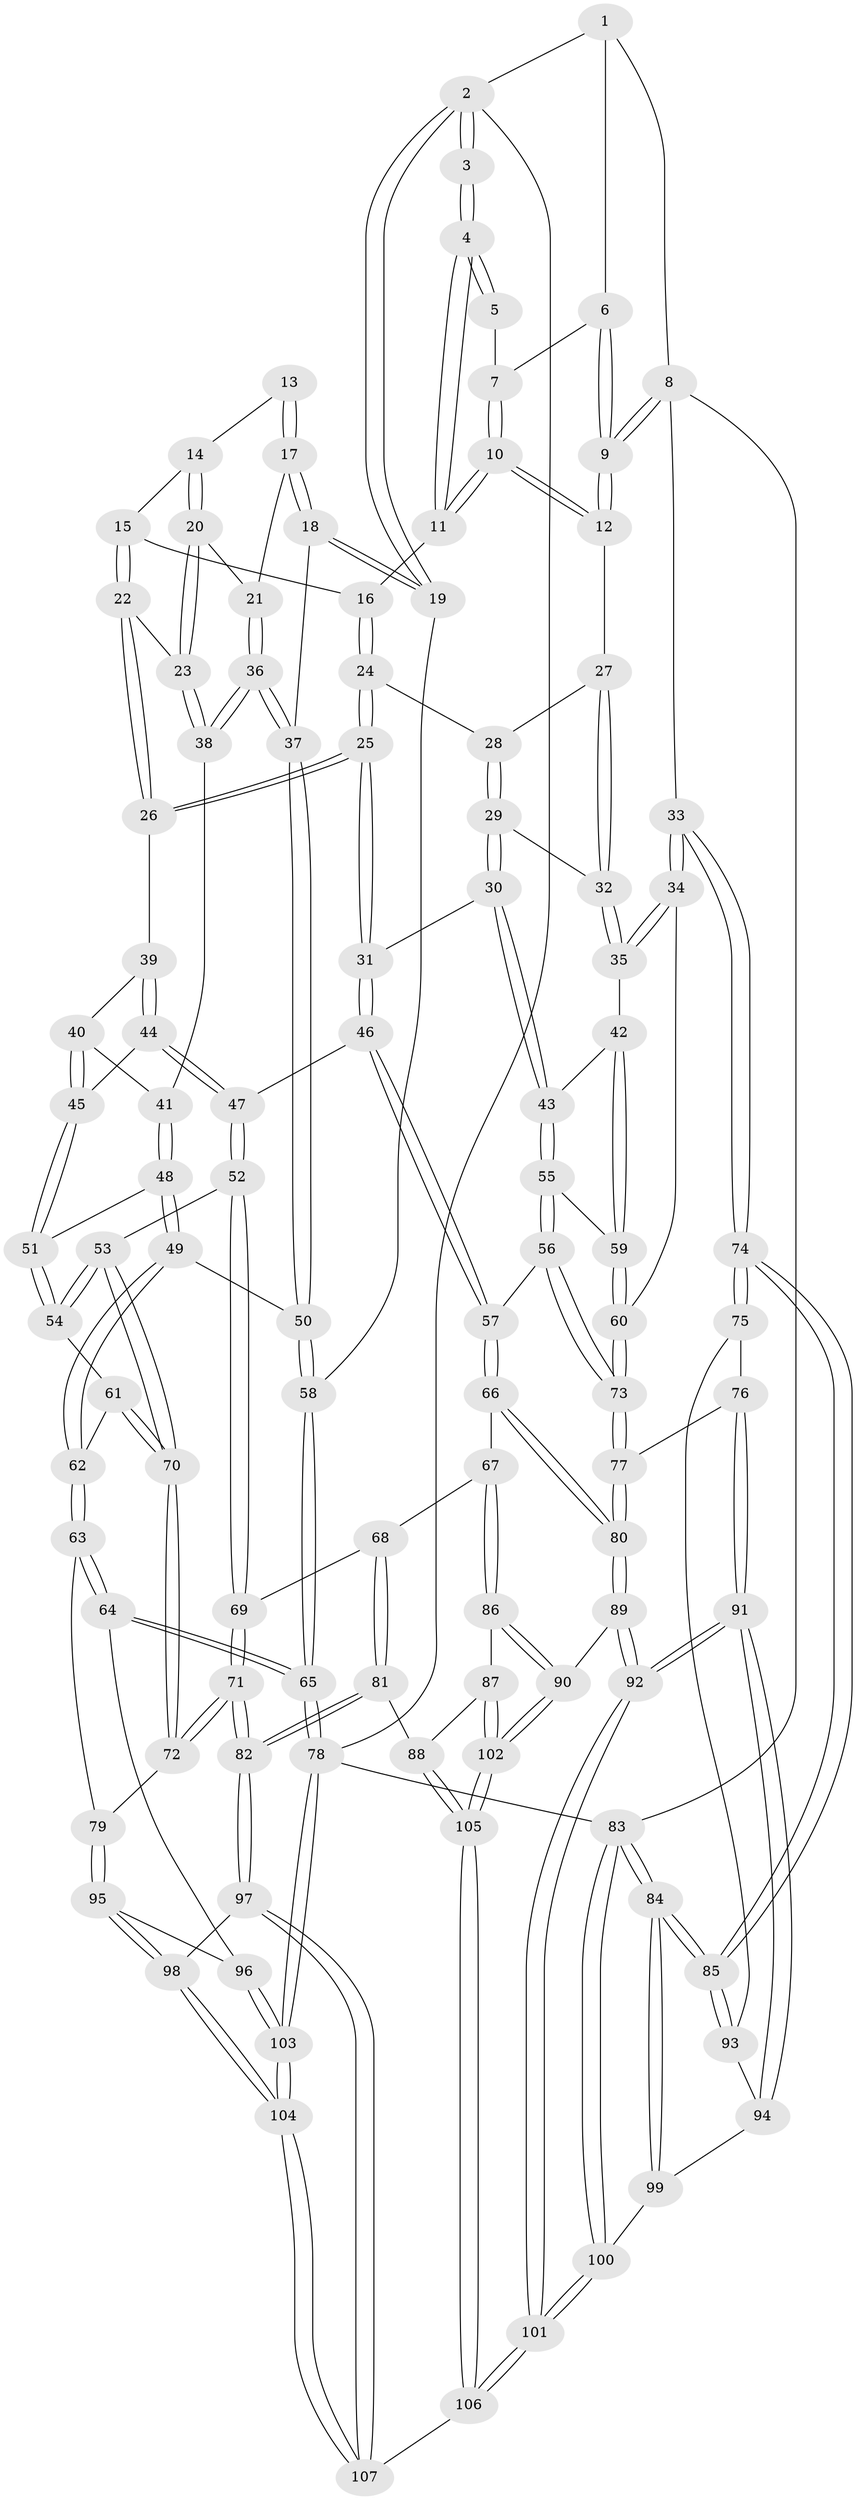 // Generated by graph-tools (version 1.1) at 2025/11/02/27/25 16:11:54]
// undirected, 107 vertices, 264 edges
graph export_dot {
graph [start="1"]
  node [color=gray90,style=filled];
  1 [pos="+1+0"];
  2 [pos="+0+0"];
  3 [pos="+0.17522954662931306+0"];
  4 [pos="+0.5691118371192542+0"];
  5 [pos="+0.8036975626900088+0"];
  6 [pos="+0.9500143539734693+0.031129381955647708"];
  7 [pos="+0.8839444031491747+0.04786886777429716"];
  8 [pos="+1+0.35185903000929053"];
  9 [pos="+1+0.2679186378831712"];
  10 [pos="+0.8298433229924069+0.1464140228290797"];
  11 [pos="+0.5800382338339565+0"];
  12 [pos="+0.8351391198761727+0.15386901218413493"];
  13 [pos="+0.17597517676508045+0"];
  14 [pos="+0.20897976463049897+0.040504363783528105"];
  15 [pos="+0.27270132873663466+0.16101335861729915"];
  16 [pos="+0.5717272223732889+0.003006211108393603"];
  17 [pos="+0.03038367373134062+0.2089015841471657"];
  18 [pos="+0+0.22430028888545464"];
  19 [pos="+0+0.21609749893845268"];
  20 [pos="+0.11950374708123379+0.21420714406856423"];
  21 [pos="+0.07053291860306744+0.22544293136298518"];
  22 [pos="+0.28844727601318493+0.22130336128923603"];
  23 [pos="+0.21161858105029469+0.2579401781807484"];
  24 [pos="+0.5646453000352343+0.04223274630973122"];
  25 [pos="+0.5026602098502804+0.22798953732168592"];
  26 [pos="+0.3593313313633523+0.2608891600740914"];
  27 [pos="+0.7915516149715643+0.2080134986087665"];
  28 [pos="+0.697392123903154+0.22303746342329944"];
  29 [pos="+0.7021996295278554+0.2456159731228776"];
  30 [pos="+0.5594473098546063+0.3391380672364532"];
  31 [pos="+0.5563400743231885+0.33767012074510794"];
  32 [pos="+0.7504646974795586+0.287776646860548"];
  33 [pos="+1+0.41548661317434266"];
  34 [pos="+0.8683448095653128+0.4569193034820844"];
  35 [pos="+0.751443191528567+0.3757764222784833"];
  36 [pos="+0.10539145555317456+0.37949219940724505"];
  37 [pos="+0.10393433896708403+0.3853643409786275"];
  38 [pos="+0.20234642354837803+0.2870245093921379"];
  39 [pos="+0.3488974878623297+0.2950246444312245"];
  40 [pos="+0.3255555473903605+0.32100330992860976"];
  41 [pos="+0.23883318492006889+0.3606956927563585"];
  42 [pos="+0.6497014243840479+0.3667325158211937"];
  43 [pos="+0.5733959052493818+0.34796613051733244"];
  44 [pos="+0.3792444281693278+0.414722103756464"];
  45 [pos="+0.2943818861610488+0.40944627877278883"];
  46 [pos="+0.43952152598960953+0.48569785224386924"];
  47 [pos="+0.4309317532208081+0.486281603617541"];
  48 [pos="+0.22079090195223433+0.42330006734486725"];
  49 [pos="+0.12152159387708117+0.43955354308156436"];
  50 [pos="+0.10498501101433289+0.3970925582393784"];
  51 [pos="+0.25964495412040495+0.43974377163792094"];
  52 [pos="+0.35665133536421034+0.5290830694442643"];
  53 [pos="+0.32512876776180466+0.5278201500749523"];
  54 [pos="+0.31300348809688494+0.5221561440391627"];
  55 [pos="+0.6154222570866285+0.5477027534628169"];
  56 [pos="+0.6153194357470498+0.5478708667449087"];
  57 [pos="+0.5431560420157805+0.6021769201804898"];
  58 [pos="+0+0.3991793530175113"];
  59 [pos="+0.6649293771926279+0.5227159059941576"];
  60 [pos="+0.8386971684234047+0.4878881726777935"];
  61 [pos="+0.23420894444788917+0.5467506931082703"];
  62 [pos="+0.08344815663064666+0.5563681050394028"];
  63 [pos="+0.08052261388672245+0.5602965095024655"];
  64 [pos="+0+0.6370499392098825"];
  65 [pos="+0+0.6418065438352657"];
  66 [pos="+0.5387630368593785+0.6591555367568009"];
  67 [pos="+0.5255518888847864+0.6697287091234918"];
  68 [pos="+0.44913501332607436+0.6736121269260394"];
  69 [pos="+0.3840137302973625+0.6651149718845183"];
  70 [pos="+0.2545242767122582+0.6754517677313344"];
  71 [pos="+0.308208237314587+0.7252732524840206"];
  72 [pos="+0.244826212965924+0.7060760274743431"];
  73 [pos="+0.7595449224720424+0.6605891378686013"];
  74 [pos="+1+0.5394488910059988"];
  75 [pos="+0.8736042061201158+0.6995901937232848"];
  76 [pos="+0.8115800495086125+0.713208154870876"];
  77 [pos="+0.7570307045410211+0.678222233821198"];
  78 [pos="+0+1"];
  79 [pos="+0.22119475346088546+0.7095126832220325"];
  80 [pos="+0.6762148661157046+0.7353210181998283"];
  81 [pos="+0.38873484972569217+0.823278706571714"];
  82 [pos="+0.3630405086365172+0.8264484041549371"];
  83 [pos="+1+1"];
  84 [pos="+1+1"];
  85 [pos="+1+0.6274318002628467"];
  86 [pos="+0.5042085918502476+0.7536996154113268"];
  87 [pos="+0.47512099690122994+0.8025374915749285"];
  88 [pos="+0.3921059308988186+0.823370031502937"];
  89 [pos="+0.6752218901277738+0.7557965487420655"];
  90 [pos="+0.6291522827883838+0.8550694227049052"];
  91 [pos="+0.8478919303136472+0.8038367411671232"];
  92 [pos="+0.8084763030873646+0.8712045077442124"];
  93 [pos="+0.9262339244502706+0.7742897523005072"];
  94 [pos="+0.8996340032661991+0.8019533430001368"];
  95 [pos="+0.1632153610706058+0.7957828163355616"];
  96 [pos="+0.08276831479269905+0.7843608787692187"];
  97 [pos="+0.3327160087606037+0.8852912908167444"];
  98 [pos="+0.17567366024909475+0.8449864894175884"];
  99 [pos="+0.9170459215307509+0.8245239385968801"];
  100 [pos="+0.8458796818401131+1"];
  101 [pos="+0.7976307006092408+1"];
  102 [pos="+0.602885859751154+0.9707772178510257"];
  103 [pos="+0+1"];
  104 [pos="+0.012844747886653815+1"];
  105 [pos="+0.6102144305198453+1"];
  106 [pos="+0.6203717116719145+1"];
  107 [pos="+0.34622683238472135+1"];
  1 -- 2;
  1 -- 6;
  1 -- 8;
  2 -- 3;
  2 -- 3;
  2 -- 19;
  2 -- 19;
  2 -- 78;
  3 -- 4;
  3 -- 4;
  4 -- 5;
  4 -- 5;
  4 -- 11;
  4 -- 11;
  5 -- 7;
  6 -- 7;
  6 -- 9;
  6 -- 9;
  7 -- 10;
  7 -- 10;
  8 -- 9;
  8 -- 9;
  8 -- 33;
  8 -- 83;
  9 -- 12;
  9 -- 12;
  10 -- 11;
  10 -- 11;
  10 -- 12;
  10 -- 12;
  11 -- 16;
  12 -- 27;
  13 -- 14;
  13 -- 17;
  13 -- 17;
  14 -- 15;
  14 -- 20;
  14 -- 20;
  15 -- 16;
  15 -- 22;
  15 -- 22;
  16 -- 24;
  16 -- 24;
  17 -- 18;
  17 -- 18;
  17 -- 21;
  18 -- 19;
  18 -- 19;
  18 -- 37;
  19 -- 58;
  20 -- 21;
  20 -- 23;
  20 -- 23;
  21 -- 36;
  21 -- 36;
  22 -- 23;
  22 -- 26;
  22 -- 26;
  23 -- 38;
  23 -- 38;
  24 -- 25;
  24 -- 25;
  24 -- 28;
  25 -- 26;
  25 -- 26;
  25 -- 31;
  25 -- 31;
  26 -- 39;
  27 -- 28;
  27 -- 32;
  27 -- 32;
  28 -- 29;
  28 -- 29;
  29 -- 30;
  29 -- 30;
  29 -- 32;
  30 -- 31;
  30 -- 43;
  30 -- 43;
  31 -- 46;
  31 -- 46;
  32 -- 35;
  32 -- 35;
  33 -- 34;
  33 -- 34;
  33 -- 74;
  33 -- 74;
  34 -- 35;
  34 -- 35;
  34 -- 60;
  35 -- 42;
  36 -- 37;
  36 -- 37;
  36 -- 38;
  36 -- 38;
  37 -- 50;
  37 -- 50;
  38 -- 41;
  39 -- 40;
  39 -- 44;
  39 -- 44;
  40 -- 41;
  40 -- 45;
  40 -- 45;
  41 -- 48;
  41 -- 48;
  42 -- 43;
  42 -- 59;
  42 -- 59;
  43 -- 55;
  43 -- 55;
  44 -- 45;
  44 -- 47;
  44 -- 47;
  45 -- 51;
  45 -- 51;
  46 -- 47;
  46 -- 57;
  46 -- 57;
  47 -- 52;
  47 -- 52;
  48 -- 49;
  48 -- 49;
  48 -- 51;
  49 -- 50;
  49 -- 62;
  49 -- 62;
  50 -- 58;
  50 -- 58;
  51 -- 54;
  51 -- 54;
  52 -- 53;
  52 -- 69;
  52 -- 69;
  53 -- 54;
  53 -- 54;
  53 -- 70;
  53 -- 70;
  54 -- 61;
  55 -- 56;
  55 -- 56;
  55 -- 59;
  56 -- 57;
  56 -- 73;
  56 -- 73;
  57 -- 66;
  57 -- 66;
  58 -- 65;
  58 -- 65;
  59 -- 60;
  59 -- 60;
  60 -- 73;
  60 -- 73;
  61 -- 62;
  61 -- 70;
  61 -- 70;
  62 -- 63;
  62 -- 63;
  63 -- 64;
  63 -- 64;
  63 -- 79;
  64 -- 65;
  64 -- 65;
  64 -- 96;
  65 -- 78;
  65 -- 78;
  66 -- 67;
  66 -- 80;
  66 -- 80;
  67 -- 68;
  67 -- 86;
  67 -- 86;
  68 -- 69;
  68 -- 81;
  68 -- 81;
  69 -- 71;
  69 -- 71;
  70 -- 72;
  70 -- 72;
  71 -- 72;
  71 -- 72;
  71 -- 82;
  71 -- 82;
  72 -- 79;
  73 -- 77;
  73 -- 77;
  74 -- 75;
  74 -- 75;
  74 -- 85;
  74 -- 85;
  75 -- 76;
  75 -- 93;
  76 -- 77;
  76 -- 91;
  76 -- 91;
  77 -- 80;
  77 -- 80;
  78 -- 103;
  78 -- 103;
  78 -- 83;
  79 -- 95;
  79 -- 95;
  80 -- 89;
  80 -- 89;
  81 -- 82;
  81 -- 82;
  81 -- 88;
  82 -- 97;
  82 -- 97;
  83 -- 84;
  83 -- 84;
  83 -- 100;
  83 -- 100;
  84 -- 85;
  84 -- 85;
  84 -- 99;
  84 -- 99;
  85 -- 93;
  85 -- 93;
  86 -- 87;
  86 -- 90;
  86 -- 90;
  87 -- 88;
  87 -- 102;
  87 -- 102;
  88 -- 105;
  88 -- 105;
  89 -- 90;
  89 -- 92;
  89 -- 92;
  90 -- 102;
  90 -- 102;
  91 -- 92;
  91 -- 92;
  91 -- 94;
  91 -- 94;
  92 -- 101;
  92 -- 101;
  93 -- 94;
  94 -- 99;
  95 -- 96;
  95 -- 98;
  95 -- 98;
  96 -- 103;
  96 -- 103;
  97 -- 98;
  97 -- 107;
  97 -- 107;
  98 -- 104;
  98 -- 104;
  99 -- 100;
  100 -- 101;
  100 -- 101;
  101 -- 106;
  101 -- 106;
  102 -- 105;
  102 -- 105;
  103 -- 104;
  103 -- 104;
  104 -- 107;
  104 -- 107;
  105 -- 106;
  105 -- 106;
  106 -- 107;
}
